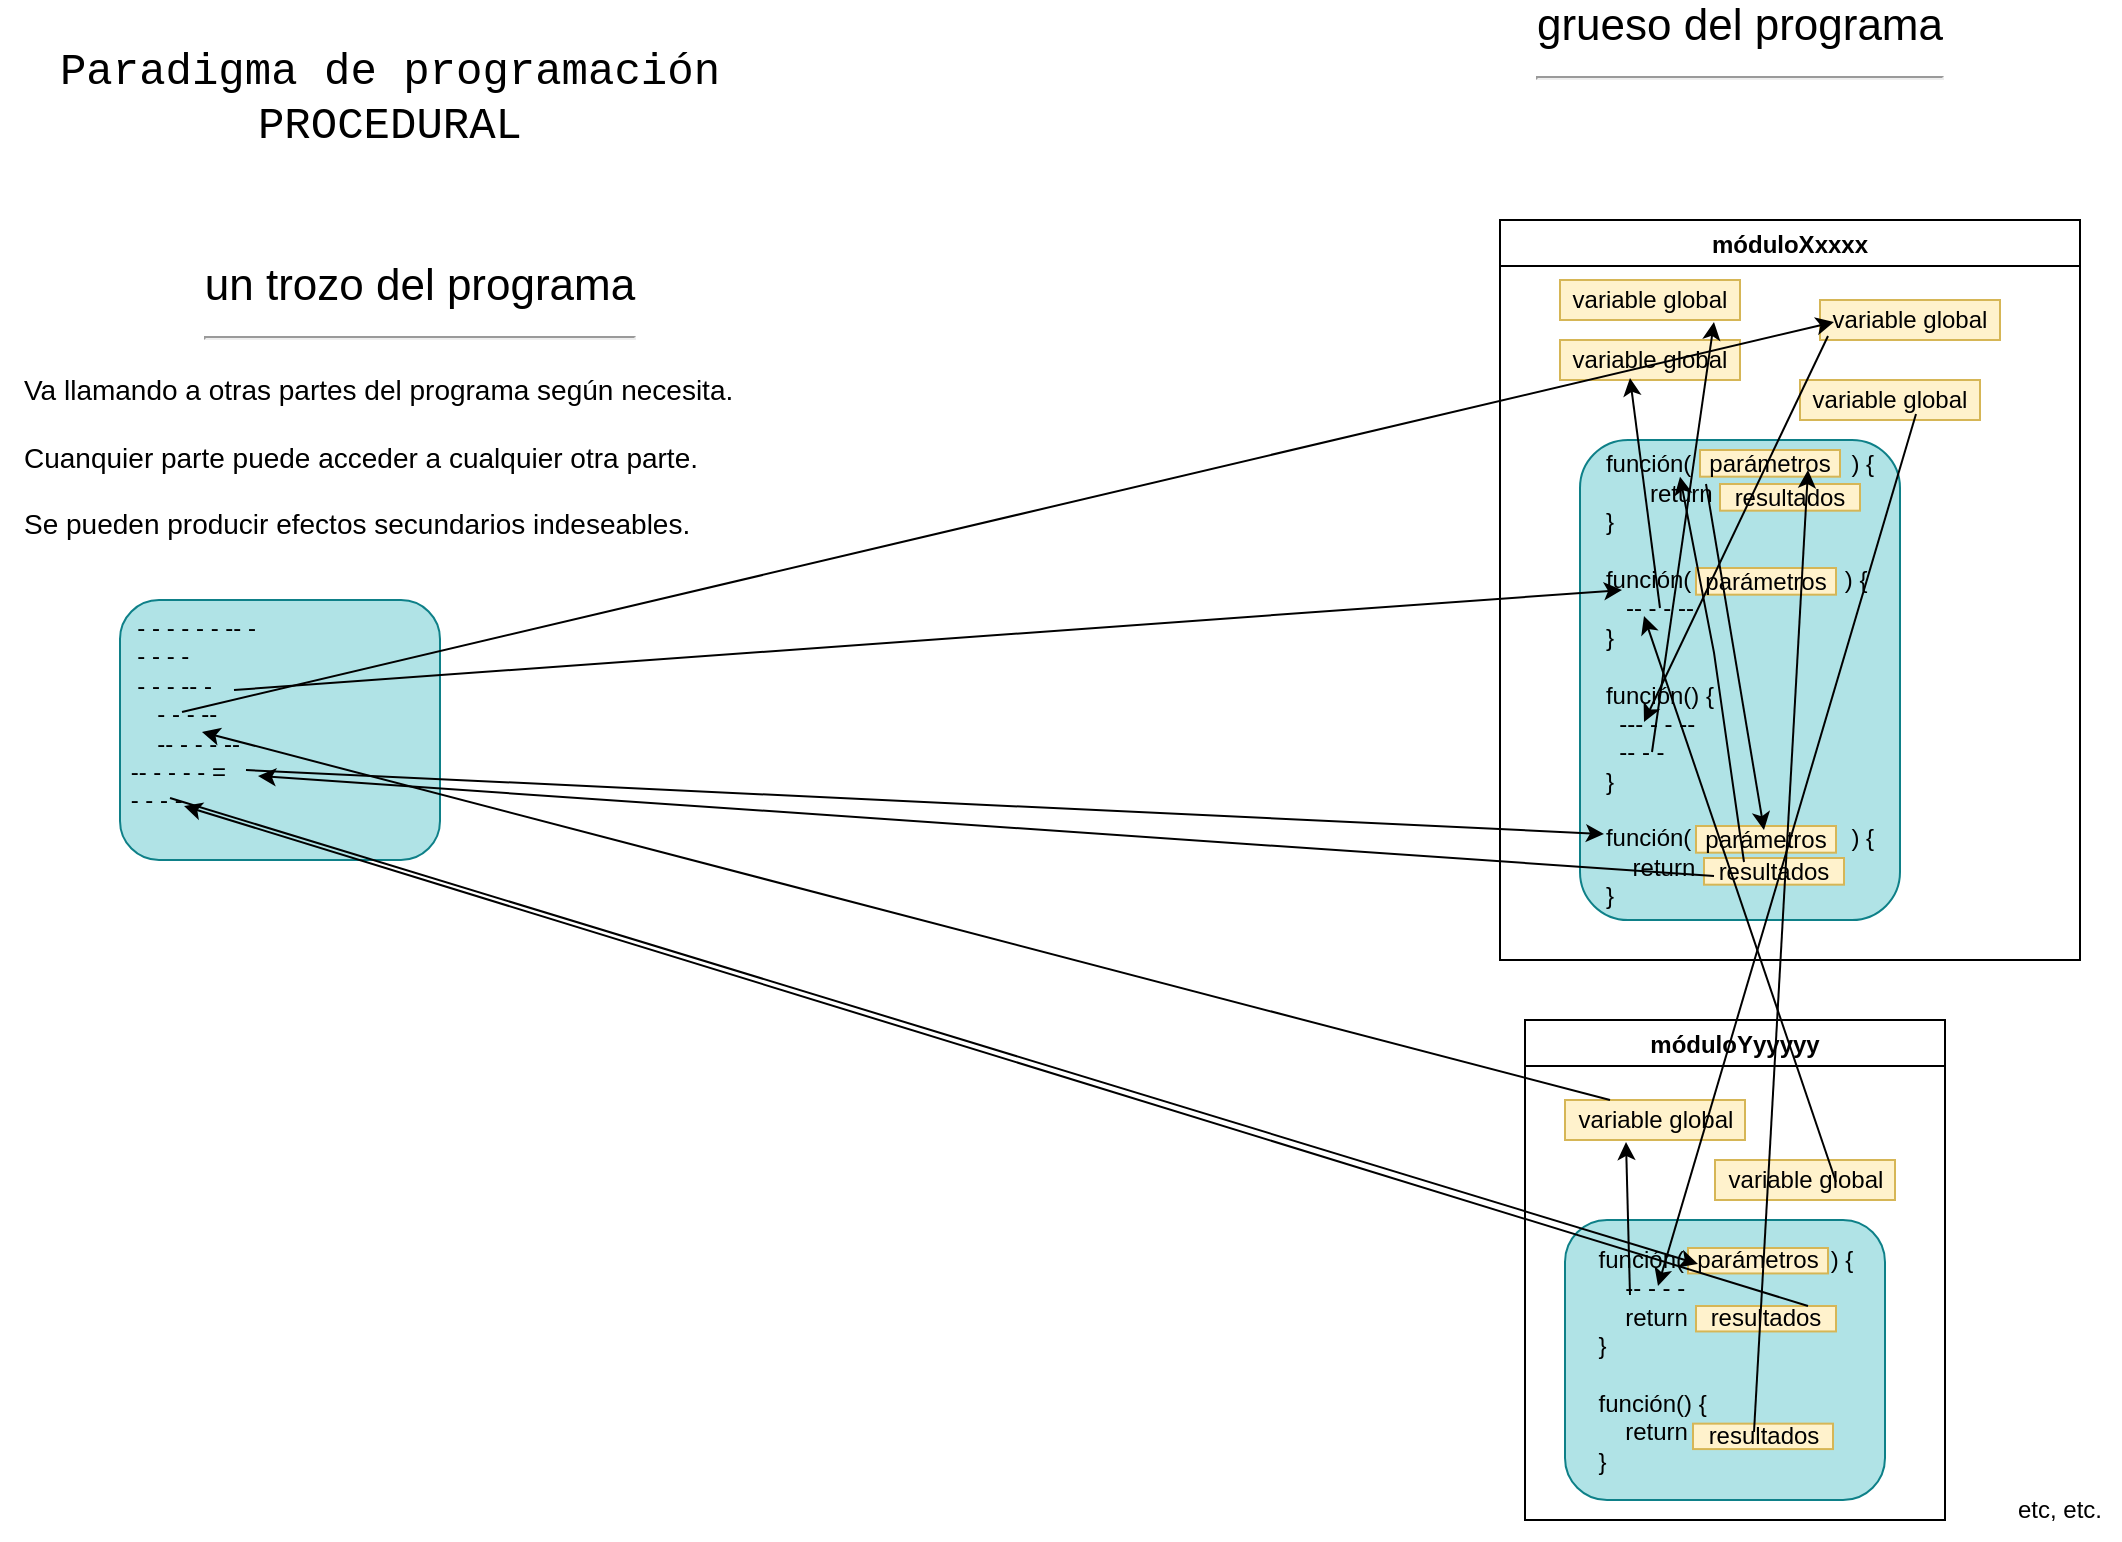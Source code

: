 <mxfile version="17.4.2" type="device"><diagram id="SXzRQPfdHJShkpkbF5xX" name="Página-1"><mxGraphModel dx="1102" dy="827" grid="1" gridSize="10" guides="1" tooltips="1" connect="1" arrows="1" fold="1" page="1" pageScale="1" pageWidth="1169" pageHeight="827" math="0" shadow="0"><root><mxCell id="0"/><mxCell id="1" parent="0"/><mxCell id="Df6l8ApUmNIPX8PiamEI-1" value="móduloXxxxx" style="swimlane;" parent="1" vertex="1"><mxGeometry x="790" y="130" width="290" height="370" as="geometry"/></mxCell><mxCell id="Df6l8ApUmNIPX8PiamEI-2" value="variable global" style="rounded=0;whiteSpace=wrap;html=1;fillColor=#fff2cc;strokeColor=#d6b656;" parent="Df6l8ApUmNIPX8PiamEI-1" vertex="1"><mxGeometry x="30" y="30" width="90" height="20" as="geometry"/></mxCell><mxCell id="Df6l8ApUmNIPX8PiamEI-22" value="variable global" style="rounded=0;whiteSpace=wrap;html=1;fillColor=#fff2cc;strokeColor=#d6b656;" parent="Df6l8ApUmNIPX8PiamEI-1" vertex="1"><mxGeometry x="30" y="60" width="90" height="20" as="geometry"/></mxCell><mxCell id="Df6l8ApUmNIPX8PiamEI-24" value="variable global" style="rounded=0;whiteSpace=wrap;html=1;fillColor=#fff2cc;strokeColor=#d6b656;" parent="Df6l8ApUmNIPX8PiamEI-1" vertex="1"><mxGeometry x="160" y="40" width="90" height="20" as="geometry"/></mxCell><mxCell id="Df6l8ApUmNIPX8PiamEI-26" value="variable global" style="rounded=0;whiteSpace=wrap;html=1;fillColor=#fff2cc;strokeColor=#d6b656;" parent="Df6l8ApUmNIPX8PiamEI-1" vertex="1"><mxGeometry x="150" y="80" width="90" height="20" as="geometry"/></mxCell><mxCell id="Df6l8ApUmNIPX8PiamEI-36" value="" style="group;align=left;" parent="Df6l8ApUmNIPX8PiamEI-1" vertex="1" connectable="0"><mxGeometry x="40" y="110" width="160" height="240" as="geometry"/></mxCell><mxCell id="Df6l8ApUmNIPX8PiamEI-3" value="función( parámetos&amp;nbsp; &amp;nbsp; &amp;nbsp; ) {&lt;br&gt;return resultados&lt;br&gt;&lt;div style=&quot;text-align: left&quot;&gt;&lt;span&gt;}&lt;/span&gt;&lt;/div&gt;&lt;div style=&quot;text-align: left&quot;&gt;&lt;span&gt;&lt;br&gt;&lt;/span&gt;&lt;/div&gt;&lt;div style=&quot;text-align: left&quot;&gt;&lt;span style=&quot;text-align: center&quot;&gt;función( parámetos&amp;nbsp; &amp;nbsp; &amp;nbsp;) {&lt;/span&gt;&lt;br style=&quot;text-align: center&quot;&gt;&lt;span style=&quot;text-align: center&quot;&gt;&amp;nbsp; &amp;nbsp;-- - - --&amp;nbsp;&lt;/span&gt;&lt;br style=&quot;text-align: center&quot;&gt;&lt;div&gt;}&lt;/div&gt;&lt;div&gt;&lt;br&gt;&lt;/div&gt;&lt;div&gt;función() {&lt;/div&gt;&lt;div&gt;&amp;nbsp; --- - - --&lt;/div&gt;&lt;div&gt;&amp;nbsp; -- - -&amp;nbsp;&lt;/div&gt;&lt;div&gt;}&lt;/div&gt;&lt;div&gt;&lt;br&gt;&lt;/div&gt;&lt;div&gt;&lt;span style=&quot;text-align: center&quot;&gt;función( parámetos&amp;nbsp; &amp;nbsp; &amp;nbsp; ) {&lt;/span&gt;&lt;br style=&quot;text-align: center&quot;&gt;&lt;span style=&quot;text-align: center&quot;&gt;&amp;nbsp; &amp;nbsp; return resultados&lt;/span&gt;&lt;br style=&quot;text-align: center&quot;&gt;&lt;div&gt;}&lt;/div&gt;&lt;/div&gt;&lt;/div&gt;" style="rounded=1;whiteSpace=wrap;html=1;fillColor=#b0e3e6;strokeColor=#0e8088;" parent="Df6l8ApUmNIPX8PiamEI-36" vertex="1"><mxGeometry width="160" height="240" as="geometry"/></mxCell><mxCell id="Df6l8ApUmNIPX8PiamEI-20" value="parámetros" style="rounded=0;whiteSpace=wrap;html=1;fillColor=#fff2cc;strokeColor=#d6b656;" parent="Df6l8ApUmNIPX8PiamEI-36" vertex="1"><mxGeometry x="60" y="5" width="70" height="13.333" as="geometry"/></mxCell><mxCell id="Df6l8ApUmNIPX8PiamEI-21" value="resultados" style="rounded=0;whiteSpace=wrap;html=1;fillColor=#fff2cc;strokeColor=#d6b656;" parent="Df6l8ApUmNIPX8PiamEI-36" vertex="1"><mxGeometry x="70" y="22" width="70" height="13.333" as="geometry"/></mxCell><mxCell id="Df6l8ApUmNIPX8PiamEI-28" value="parámetros" style="rounded=0;whiteSpace=wrap;html=1;fillColor=#fff2cc;strokeColor=#d6b656;" parent="Df6l8ApUmNIPX8PiamEI-36" vertex="1"><mxGeometry x="58" y="64" width="70" height="13.333" as="geometry"/></mxCell><mxCell id="Df6l8ApUmNIPX8PiamEI-30" value="parámetros" style="rounded=0;whiteSpace=wrap;html=1;fillColor=#fff2cc;strokeColor=#d6b656;" parent="Df6l8ApUmNIPX8PiamEI-36" vertex="1"><mxGeometry x="58" y="193.003" width="70" height="13.333" as="geometry"/></mxCell><mxCell id="Df6l8ApUmNIPX8PiamEI-31" value="resultados" style="rounded=0;whiteSpace=wrap;html=1;fillColor=#fff2cc;strokeColor=#d6b656;" parent="Df6l8ApUmNIPX8PiamEI-36" vertex="1"><mxGeometry x="62" y="209.0" width="70" height="13.333" as="geometry"/></mxCell><mxCell id="MiWhqqLhDq1RBt--WqNC-9" value="" style="endArrow=none;html=1;rounded=0;fontSize=14;startArrow=classic;startFill=1;endFill=0;" parent="Df6l8ApUmNIPX8PiamEI-36" edge="1"><mxGeometry width="50" height="50" relative="1" as="geometry"><mxPoint x="50" y="18.33" as="sourcePoint"/><mxPoint x="82" y="211" as="targetPoint"/><Array as="points"><mxPoint x="67" y="106.33"/></Array></mxGeometry></mxCell><mxCell id="Df6l8ApUmNIPX8PiamEI-9" value="móduloYyyyyy" style="swimlane;" parent="1" vertex="1"><mxGeometry x="802.5" y="530" width="210" height="250" as="geometry"/></mxCell><mxCell id="Df6l8ApUmNIPX8PiamEI-23" value="variable global" style="rounded=0;whiteSpace=wrap;html=1;fillColor=#fff2cc;strokeColor=#d6b656;" parent="Df6l8ApUmNIPX8PiamEI-9" vertex="1"><mxGeometry x="20" y="40" width="90" height="20" as="geometry"/></mxCell><mxCell id="Df6l8ApUmNIPX8PiamEI-25" value="variable global" style="rounded=0;whiteSpace=wrap;html=1;fillColor=#fff2cc;strokeColor=#d6b656;" parent="Df6l8ApUmNIPX8PiamEI-9" vertex="1"><mxGeometry x="95" y="70" width="90" height="20" as="geometry"/></mxCell><mxCell id="Df6l8ApUmNIPX8PiamEI-37" value="" style="group" parent="Df6l8ApUmNIPX8PiamEI-9" vertex="1" connectable="0"><mxGeometry x="20" y="100" width="160" height="140" as="geometry"/></mxCell><mxCell id="Df6l8ApUmNIPX8PiamEI-14" value="función( parámetos&amp;nbsp; &amp;nbsp; ) {&lt;br&gt;&lt;div style=&quot;text-align: left&quot;&gt;&amp;nbsp; &amp;nbsp; -- - - -&lt;/div&gt;&lt;div style=&quot;text-align: left&quot;&gt;&lt;span&gt;&amp;nbsp; &amp;nbsp; return resultados&lt;/span&gt;&lt;/div&gt;&lt;div style=&quot;text-align: left&quot;&gt;&lt;span&gt;}&lt;/span&gt;&lt;/div&gt;&lt;div style=&quot;text-align: left&quot;&gt;&lt;span&gt;&lt;br&gt;&lt;/span&gt;&lt;/div&gt;&lt;div style=&quot;text-align: left&quot;&gt;&lt;span style=&quot;text-align: center&quot;&gt;función() {&lt;/span&gt;&lt;br style=&quot;text-align: center&quot;&gt;&lt;span style=&quot;text-align: center&quot;&gt;&amp;nbsp; &amp;nbsp; return resultados&lt;/span&gt;&lt;br style=&quot;text-align: center&quot;&gt;&lt;div&gt;}&lt;/div&gt;&lt;/div&gt;" style="rounded=1;whiteSpace=wrap;html=1;fillColor=#b0e3e6;strokeColor=#0e8088;" parent="Df6l8ApUmNIPX8PiamEI-37" vertex="1"><mxGeometry width="160" height="140" as="geometry"/></mxCell><mxCell id="Df6l8ApUmNIPX8PiamEI-32" value="parámetros" style="rounded=0;whiteSpace=wrap;html=1;fillColor=#fff2cc;strokeColor=#d6b656;" parent="Df6l8ApUmNIPX8PiamEI-37" vertex="1"><mxGeometry x="61.5" y="14.002" width="70" height="12.727" as="geometry"/></mxCell><mxCell id="Df6l8ApUmNIPX8PiamEI-33" value="resultados" style="rounded=0;whiteSpace=wrap;html=1;fillColor=#fff2cc;strokeColor=#d6b656;" parent="Df6l8ApUmNIPX8PiamEI-37" vertex="1"><mxGeometry x="65.5" y="43" width="70" height="12.727" as="geometry"/></mxCell><mxCell id="Df6l8ApUmNIPX8PiamEI-35" value="resultados" style="rounded=0;whiteSpace=wrap;html=1;fillColor=#fff2cc;strokeColor=#d6b656;" parent="Df6l8ApUmNIPX8PiamEI-37" vertex="1"><mxGeometry x="64" y="101.818" width="70" height="12.727" as="geometry"/></mxCell><mxCell id="MiWhqqLhDq1RBt--WqNC-11" value="" style="endArrow=classic;html=1;rounded=0;fontSize=14;" parent="Df6l8ApUmNIPX8PiamEI-9" edge="1"><mxGeometry width="50" height="50" relative="1" as="geometry"><mxPoint x="52.5" y="137.5" as="sourcePoint"/><mxPoint x="50.5" y="61" as="targetPoint"/></mxGeometry></mxCell><mxCell id="Df6l8ApUmNIPX8PiamEI-15" value="etc, etc." style="text;html=1;strokeColor=none;fillColor=none;align=center;verticalAlign=middle;whiteSpace=wrap;rounded=0;" parent="1" vertex="1"><mxGeometry x="1040" y="760" width="60" height="30" as="geometry"/></mxCell><mxCell id="Df6l8ApUmNIPX8PiamEI-16" value="grueso del programa&lt;br&gt;&lt;hr&gt;" style="text;html=1;strokeColor=none;fillColor=none;align=center;verticalAlign=middle;whiteSpace=wrap;rounded=0;fontSize=22;" parent="1" vertex="1"><mxGeometry x="730" y="30" width="360" height="30" as="geometry"/></mxCell><mxCell id="Df6l8ApUmNIPX8PiamEI-17" value="un trozo del programa&lt;br&gt;&lt;hr&gt;" style="text;html=1;strokeColor=none;fillColor=none;align=center;verticalAlign=middle;whiteSpace=wrap;rounded=0;fontSize=22;" parent="1" vertex="1"><mxGeometry x="70" y="160" width="360" height="30" as="geometry"/></mxCell><mxCell id="Df6l8ApUmNIPX8PiamEI-18" value="Va llamando a otras partes del programa según necesita.&lt;br&gt;&lt;br&gt;Cuanquier parte puede acceder a cualquier otra parte.&lt;br&gt;&lt;br&gt;Se pueden producir efectos secundarios indeseables." style="text;html=1;strokeColor=none;fillColor=none;align=left;verticalAlign=top;whiteSpace=wrap;rounded=0;fontSize=14;" parent="1" vertex="1"><mxGeometry x="50" y="200" width="410" height="130" as="geometry"/></mxCell><mxCell id="Df6l8ApUmNIPX8PiamEI-19" value="&lt;div&gt;&lt;span&gt;&amp;nbsp; - - - - - - -- -&lt;/span&gt;&lt;/div&gt;&lt;div&gt;&lt;span&gt;&amp;nbsp; - - - -&lt;/span&gt;&lt;/div&gt;&lt;div&gt;&lt;span&gt;&amp;nbsp; - - - -- -&lt;/span&gt;&lt;/div&gt;&lt;div&gt;&lt;span&gt;&amp;nbsp; &amp;nbsp; &amp;nbsp;- - - --&amp;nbsp;&lt;/span&gt;&lt;/div&gt;&lt;div&gt;&lt;span&gt;&amp;nbsp; &amp;nbsp; &amp;nbsp;-- - - - --&lt;/span&gt;&lt;/div&gt;&lt;div&gt;&lt;span&gt;&amp;nbsp;-- - - - - =&lt;/span&gt;&lt;/div&gt;&lt;div&gt;&lt;span&gt;&amp;nbsp;- - - -&lt;/span&gt;&lt;/div&gt;" style="rounded=1;whiteSpace=wrap;html=1;fillColor=#b0e3e6;strokeColor=#0e8088;align=left;verticalAlign=top;" parent="1" vertex="1"><mxGeometry x="100" y="320" width="160" height="130" as="geometry"/></mxCell><mxCell id="MiWhqqLhDq1RBt--WqNC-2" value="" style="endArrow=classic;html=1;rounded=0;fontSize=14;" parent="1" edge="1"><mxGeometry width="50" height="50" relative="1" as="geometry"><mxPoint x="157" y="365" as="sourcePoint"/><mxPoint x="851" y="315" as="targetPoint"/></mxGeometry></mxCell><mxCell id="MiWhqqLhDq1RBt--WqNC-3" value="" style="endArrow=classic;html=1;rounded=0;fontSize=14;" parent="1" edge="1"><mxGeometry width="50" height="50" relative="1" as="geometry"><mxPoint x="163" y="405" as="sourcePoint"/><mxPoint x="842" y="437" as="targetPoint"/></mxGeometry></mxCell><mxCell id="MiWhqqLhDq1RBt--WqNC-4" value="" style="endArrow=none;html=1;rounded=0;fontSize=14;startArrow=classic;startFill=1;endFill=0;" parent="1" edge="1"><mxGeometry width="50" height="50" relative="1" as="geometry"><mxPoint x="169" y="408" as="sourcePoint"/><mxPoint x="897" y="458" as="targetPoint"/></mxGeometry></mxCell><mxCell id="MiWhqqLhDq1RBt--WqNC-5" value="" style="endArrow=classic;html=1;rounded=0;fontSize=14;" parent="1" edge="1"><mxGeometry width="50" height="50" relative="1" as="geometry"><mxPoint x="870" y="324" as="sourcePoint"/><mxPoint x="855" y="209" as="targetPoint"/></mxGeometry></mxCell><mxCell id="MiWhqqLhDq1RBt--WqNC-6" value="" style="endArrow=classic;html=1;rounded=0;fontSize=14;" parent="1" edge="1"><mxGeometry width="50" height="50" relative="1" as="geometry"><mxPoint x="866" y="396" as="sourcePoint"/><mxPoint x="897" y="181" as="targetPoint"/></mxGeometry></mxCell><mxCell id="MiWhqqLhDq1RBt--WqNC-7" value="" style="endArrow=classic;html=1;rounded=0;fontSize=14;" parent="1" edge="1"><mxGeometry width="50" height="50" relative="1" as="geometry"><mxPoint x="954" y="188" as="sourcePoint"/><mxPoint x="862" y="381" as="targetPoint"/></mxGeometry></mxCell><mxCell id="MiWhqqLhDq1RBt--WqNC-8" value="" style="endArrow=classic;html=1;rounded=0;fontSize=14;" parent="1" edge="1"><mxGeometry width="50" height="50" relative="1" as="geometry"><mxPoint x="893" y="262" as="sourcePoint"/><mxPoint x="922" y="435" as="targetPoint"/></mxGeometry></mxCell><mxCell id="MiWhqqLhDq1RBt--WqNC-10" value="" style="endArrow=classic;html=1;rounded=0;fontSize=14;" parent="1" edge="1"><mxGeometry width="50" height="50" relative="1" as="geometry"><mxPoint x="998" y="227" as="sourcePoint"/><mxPoint x="869" y="663" as="targetPoint"/></mxGeometry></mxCell><mxCell id="MiWhqqLhDq1RBt--WqNC-12" value="" style="endArrow=classic;html=1;rounded=0;fontSize=14;" parent="1" edge="1"><mxGeometry width="50" height="50" relative="1" as="geometry"><mxPoint x="917" y="736" as="sourcePoint"/><mxPoint x="944" y="255" as="targetPoint"/></mxGeometry></mxCell><mxCell id="MiWhqqLhDq1RBt--WqNC-13" value="" style="endArrow=classic;html=1;rounded=0;fontSize=14;" parent="1" edge="1"><mxGeometry width="50" height="50" relative="1" as="geometry"><mxPoint x="958" y="611" as="sourcePoint"/><mxPoint x="862" y="328" as="targetPoint"/></mxGeometry></mxCell><mxCell id="MiWhqqLhDq1RBt--WqNC-14" value="" style="endArrow=classic;html=1;rounded=0;fontSize=14;" parent="1" edge="1"><mxGeometry width="50" height="50" relative="1" as="geometry"><mxPoint x="131" y="376" as="sourcePoint"/><mxPoint x="957" y="181" as="targetPoint"/></mxGeometry></mxCell><mxCell id="MiWhqqLhDq1RBt--WqNC-15" value="" style="endArrow=none;html=1;rounded=0;fontSize=14;startArrow=classic;startFill=1;endFill=0;" parent="1" edge="1"><mxGeometry width="50" height="50" relative="1" as="geometry"><mxPoint x="141" y="386" as="sourcePoint"/><mxPoint x="845" y="570" as="targetPoint"/></mxGeometry></mxCell><mxCell id="MiWhqqLhDq1RBt--WqNC-16" value="" style="endArrow=classic;html=1;rounded=0;fontSize=14;" parent="1" edge="1"><mxGeometry width="50" height="50" relative="1" as="geometry"><mxPoint x="125" y="419" as="sourcePoint"/><mxPoint x="889" y="652" as="targetPoint"/></mxGeometry></mxCell><mxCell id="MiWhqqLhDq1RBt--WqNC-17" value="" style="endArrow=none;html=1;rounded=0;fontSize=14;startArrow=classic;startFill=1;endFill=0;" parent="1" edge="1"><mxGeometry width="50" height="50" relative="1" as="geometry"><mxPoint x="132" y="423" as="sourcePoint"/><mxPoint x="944" y="673" as="targetPoint"/></mxGeometry></mxCell><mxCell id="fTi58Tsg8KFbZj8sNOAj-1" value="Paradigma de programación PROCEDURAL" style="text;html=1;strokeColor=none;fillColor=none;align=center;verticalAlign=middle;whiteSpace=wrap;rounded=0;fontSize=22;fontFamily=Courier New;" parent="1" vertex="1"><mxGeometry x="40" y="40" width="390" height="60" as="geometry"/></mxCell></root></mxGraphModel></diagram></mxfile>